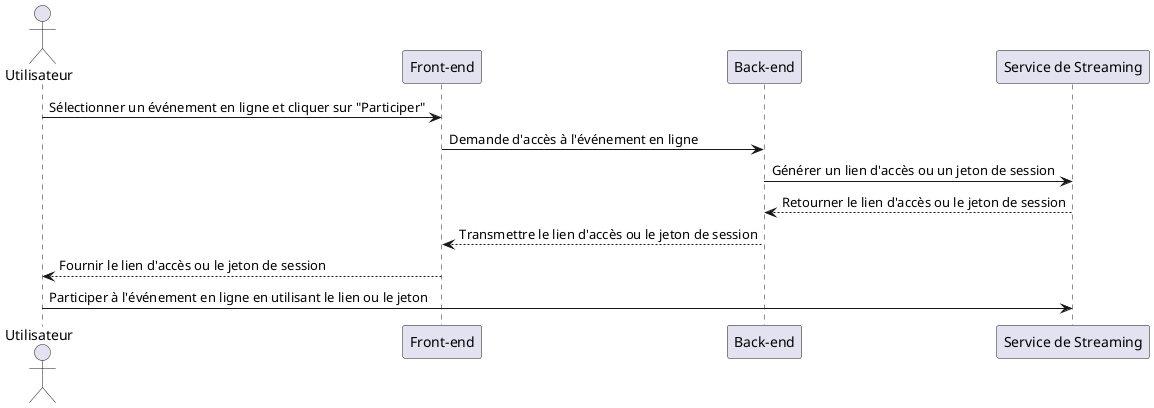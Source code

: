 @startuml
actor Utilisateur
participant "Front-end" as FE
participant "Back-end" as BE
participant "Service de Streaming" as SS

Utilisateur -> FE: Sélectionner un événement en ligne et cliquer sur "Participer"
FE -> BE: Demande d'accès à l'événement en ligne
BE -> SS: Générer un lien d'accès ou un jeton de session
SS --> BE: Retourner le lien d'accès ou le jeton de session
BE --> FE: Transmettre le lien d'accès ou le jeton de session
FE --> Utilisateur: Fournir le lien d'accès ou le jeton de session
Utilisateur -> SS: Participer à l'événement en ligne en utilisant le lien ou le jeton

@enduml
